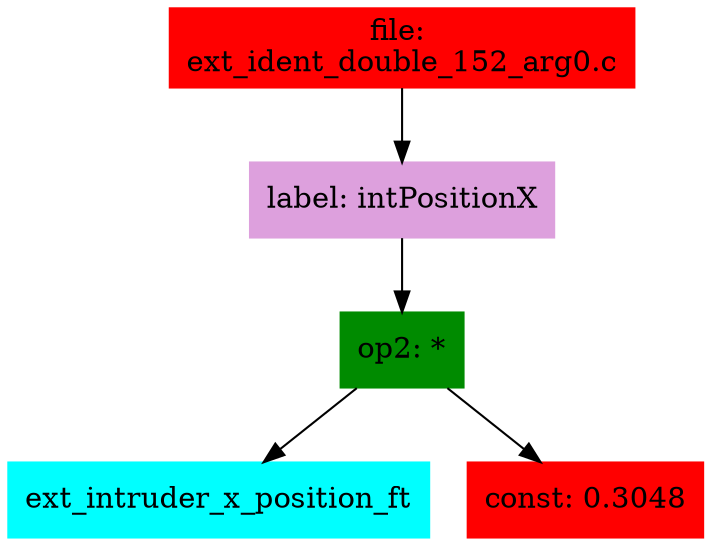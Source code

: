 digraph G {
node [shape=box]

0 [label="file: 
ext_ident_double_152_arg0.c",color=red, style=filled]
1 [label="label: intPositionX",color=plum, style=filled]
0 -> 1
2 [label="op2: *",color=green4, style=filled]
1 -> 2
3 [label="ext_intruder_x_position_ft",color=cyan1, style=filled]
2 -> 3
4 [label="const: 0.3048",color=red1, style=filled]
2 -> 4


}

